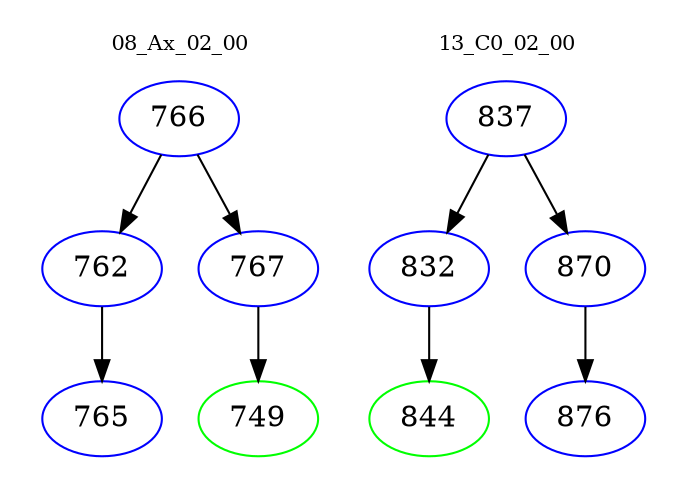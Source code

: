 digraph{
subgraph cluster_0 {
color = white
label = "08_Ax_02_00";
fontsize=10;
T0_766 [label="766", color="blue"]
T0_766 -> T0_762 [color="black"]
T0_762 [label="762", color="blue"]
T0_762 -> T0_765 [color="black"]
T0_765 [label="765", color="blue"]
T0_766 -> T0_767 [color="black"]
T0_767 [label="767", color="blue"]
T0_767 -> T0_749 [color="black"]
T0_749 [label="749", color="green"]
}
subgraph cluster_1 {
color = white
label = "13_C0_02_00";
fontsize=10;
T1_837 [label="837", color="blue"]
T1_837 -> T1_832 [color="black"]
T1_832 [label="832", color="blue"]
T1_832 -> T1_844 [color="black"]
T1_844 [label="844", color="green"]
T1_837 -> T1_870 [color="black"]
T1_870 [label="870", color="blue"]
T1_870 -> T1_876 [color="black"]
T1_876 [label="876", color="blue"]
}
}
